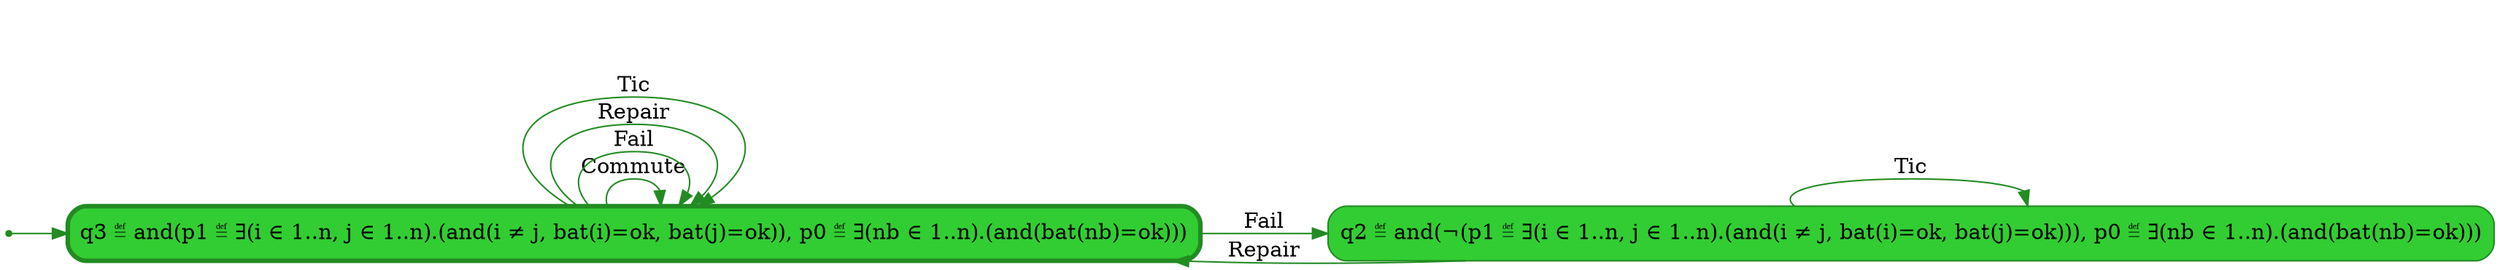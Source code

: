 digraph g {

	rankdir="LR"

	__invisible__[shape="point", color="forestgreen"]
	q3[label="q3 ≝ and(p1 ≝ ∃(i ∈ 1..n, j ∈ 1..n).(and(i ≠ j, bat(i)=ok, bat(j)=ok)), p0 ≝ ∃(nb ∈ 1..n).(and(bat(nb)=ok)))", shape="box", style="rounded, filled", color="forestgreen", fillcolor="limegreen", penwidth=3] // Initial
	q2[label="q2 ≝ and(¬(p1 ≝ ∃(i ∈ 1..n, j ∈ 1..n).(and(i ≠ j, bat(i)=ok, bat(j)=ok))), p0 ≝ ∃(nb ∈ 1..n).(and(bat(nb)=ok)))", shape="box", style="rounded, filled", color="forestgreen", fillcolor="limegreen"]

	__invisible__ -> q3[color="forestgreen"]
	q3 -> q3[label="Commute", color="forestgreen"]
	q3 -> q3[label="Fail", color="forestgreen"]
	q3 -> q3[label="Repair", color="forestgreen"]
	q3 -> q3[label="Tic", color="forestgreen"]
	q3 -> q2[label="Fail", color="forestgreen"]
	q2 -> q2[label="Tic", color="forestgreen"]
	q2 -> q3[label="Repair", color="forestgreen"]

}
